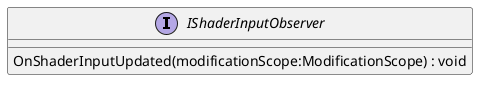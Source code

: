 @startuml
interface IShaderInputObserver {
    OnShaderInputUpdated(modificationScope:ModificationScope) : void
}
@enduml
